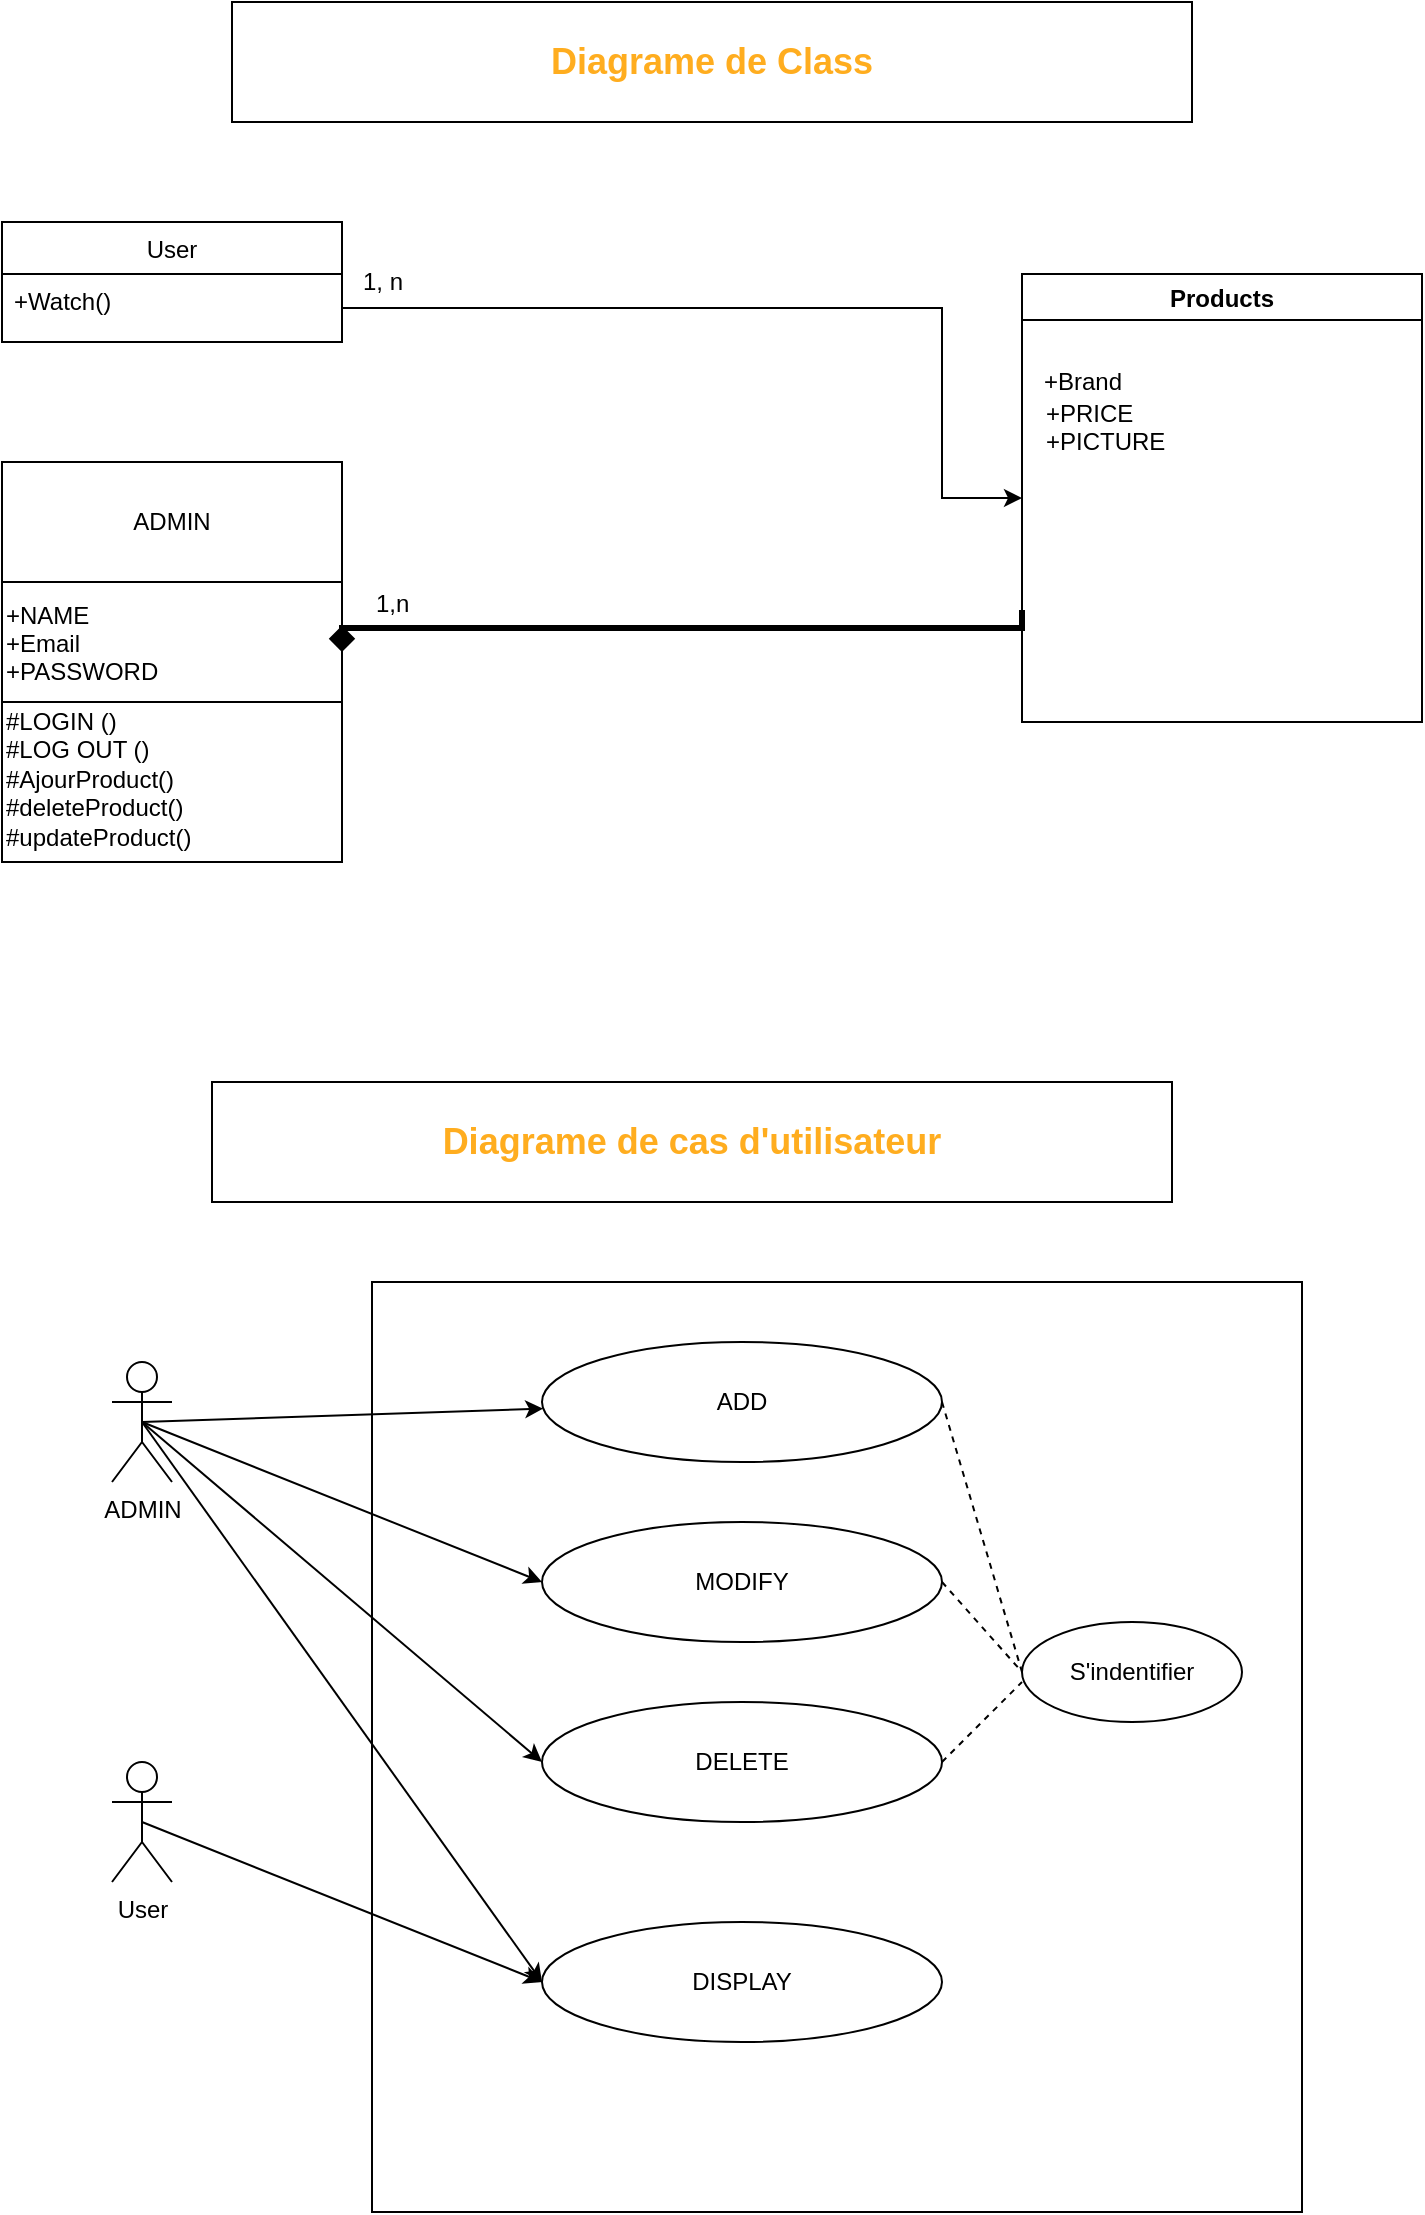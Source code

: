 <mxfile version="20.6.0" type="device"><diagram id="QB3oAE8HV9s8z6qWISTS" name="Page-1"><mxGraphModel dx="1738" dy="973" grid="1" gridSize="10" guides="1" tooltips="1" connect="1" arrows="1" fold="1" page="1" pageScale="1" pageWidth="850" pageHeight="1100" math="0" shadow="0"><root><mxCell id="0"/><mxCell id="1" parent="0"/><mxCell id="C51M1WvA8HxMIE6klWM0-1" value="User" style="swimlane;fontStyle=0;childLayout=stackLayout;horizontal=1;startSize=26;fillColor=none;horizontalStack=0;resizeParent=1;resizeParentMax=0;resizeLast=0;collapsible=1;marginBottom=0;" parent="1" vertex="1"><mxGeometry x="80" y="140" width="170" height="60" as="geometry"/></mxCell><mxCell id="C51M1WvA8HxMIE6klWM0-2" value="+Watch()" style="text;strokeColor=none;fillColor=none;align=left;verticalAlign=top;spacingLeft=4;spacingRight=4;overflow=hidden;rotatable=0;points=[[0,0.5],[1,0.5]];portConstraint=eastwest;" parent="C51M1WvA8HxMIE6klWM0-1" vertex="1"><mxGeometry y="26" width="170" height="34" as="geometry"/></mxCell><mxCell id="C51M1WvA8HxMIE6klWM0-3" value="+NAME&#10;+Email&#10;+PASSWORD" style="swimlane;fontStyle=0;childLayout=stackLayout;horizontal=1;startSize=60;fillColor=none;horizontalStack=0;resizeParent=1;resizeParentMax=0;resizeLast=0;collapsible=1;marginBottom=0;align=left;" parent="1" vertex="1"><mxGeometry x="80" y="320" width="170" height="140" as="geometry"/></mxCell><mxCell id="C51M1WvA8HxMIE6klWM0-4" value="#LOGIN ()&lt;br&gt;#LOG OUT ()&amp;nbsp;&lt;br&gt;#AjourProduct()&lt;br&gt;#deleteProduct()&lt;br&gt;#updateProduct()" style="text;html=1;resizable=0;points=[];autosize=1;align=left;verticalAlign=top;spacingTop=-4;" parent="C51M1WvA8HxMIE6klWM0-3" vertex="1"><mxGeometry y="60" width="170" height="80" as="geometry"/></mxCell><mxCell id="C51M1WvA8HxMIE6klWM0-5" value="Products" style="swimlane;" parent="1" vertex="1"><mxGeometry x="590" y="166" width="200" height="224" as="geometry"/></mxCell><mxCell id="C51M1WvA8HxMIE6klWM0-6" value="+PRICE&amp;nbsp;&lt;br&gt;+PICTURE&amp;nbsp;" style="text;html=1;resizable=0;points=[];autosize=1;align=left;verticalAlign=top;spacingTop=-4;" parent="C51M1WvA8HxMIE6klWM0-5" vertex="1"><mxGeometry x="10" y="60" width="90" height="40" as="geometry"/></mxCell><mxCell id="-L0U8Wi6enhFyk3VVWBf-7" value="+Brand" style="text;html=1;align=center;verticalAlign=middle;resizable=0;points=[];autosize=1;strokeColor=none;fillColor=none;" vertex="1" parent="C51M1WvA8HxMIE6klWM0-5"><mxGeometry y="39" width="60" height="30" as="geometry"/></mxCell><mxCell id="C51M1WvA8HxMIE6klWM0-7" value="ADMIN" style="rounded=0;whiteSpace=wrap;html=1;align=center;" parent="1" vertex="1"><mxGeometry x="80" y="260" width="170" height="60" as="geometry"/></mxCell><mxCell id="C51M1WvA8HxMIE6klWM0-8" style="edgeStyle=orthogonalEdgeStyle;rounded=0;orthogonalLoop=1;jettySize=auto;html=1;exitX=1;exitY=0.5;exitDx=0;exitDy=0;entryX=0;entryY=0.5;entryDx=0;entryDy=0;" parent="1" source="C51M1WvA8HxMIE6klWM0-2" target="C51M1WvA8HxMIE6klWM0-5" edge="1"><mxGeometry relative="1" as="geometry"><Array as="points"><mxPoint x="550" y="183"/></Array></mxGeometry></mxCell><mxCell id="C51M1WvA8HxMIE6klWM0-9" style="edgeStyle=orthogonalEdgeStyle;rounded=0;orthogonalLoop=1;jettySize=auto;html=1;exitX=1;exitY=0.25;exitDx=0;exitDy=0;entryX=0;entryY=0.75;entryDx=0;entryDy=0;strokeColor=#000000;endArrow=none;endFill=0;strokeWidth=3;startArrow=diamond;startFill=1;" parent="1" source="C51M1WvA8HxMIE6klWM0-3" target="C51M1WvA8HxMIE6klWM0-5" edge="1"><mxGeometry relative="1" as="geometry"><Array as="points"><mxPoint x="250" y="343"/><mxPoint x="590" y="343"/></Array></mxGeometry></mxCell><mxCell id="C51M1WvA8HxMIE6klWM0-10" value="1,n" style="text;html=1;resizable=0;points=[];autosize=1;align=left;verticalAlign=top;spacingTop=-4;" parent="1" vertex="1"><mxGeometry x="265" y="320.5" width="30" height="20" as="geometry"/></mxCell><mxCell id="C51M1WvA8HxMIE6klWM0-22" value="ADMIN&lt;br&gt;" style="shape=umlActor;verticalLabelPosition=bottom;labelBackgroundColor=#ffffff;verticalAlign=top;html=1;outlineConnect=0;" parent="1" vertex="1"><mxGeometry x="135" y="710" width="30" height="60" as="geometry"/></mxCell><mxCell id="C51M1WvA8HxMIE6klWM0-23" value="User" style="shape=umlActor;verticalLabelPosition=bottom;labelBackgroundColor=#ffffff;verticalAlign=top;html=1;outlineConnect=0;" parent="1" vertex="1"><mxGeometry x="135" y="910" width="30" height="60" as="geometry"/></mxCell><mxCell id="C51M1WvA8HxMIE6klWM0-26" value="" style="whiteSpace=wrap;html=1;aspect=fixed;" parent="1" vertex="1"><mxGeometry x="265" y="670" width="465" height="465" as="geometry"/></mxCell><mxCell id="C51M1WvA8HxMIE6klWM0-27" value="MODIFY" style="ellipse;whiteSpace=wrap;html=1;" parent="1" vertex="1"><mxGeometry x="350" y="790" width="200" height="60" as="geometry"/></mxCell><mxCell id="C51M1WvA8HxMIE6klWM0-28" value="DELETE" style="ellipse;whiteSpace=wrap;html=1;" parent="1" vertex="1"><mxGeometry x="350" y="880" width="200" height="60" as="geometry"/></mxCell><mxCell id="C51M1WvA8HxMIE6klWM0-30" value="DISPLAY" style="ellipse;whiteSpace=wrap;html=1;" parent="1" vertex="1"><mxGeometry x="350" y="990" width="200" height="60" as="geometry"/></mxCell><mxCell id="C51M1WvA8HxMIE6klWM0-31" value="ADD" style="ellipse;whiteSpace=wrap;html=1;" parent="1" vertex="1"><mxGeometry x="350" y="700" width="200" height="60" as="geometry"/></mxCell><mxCell id="C51M1WvA8HxMIE6klWM0-32" value="S'indentifier" style="ellipse;whiteSpace=wrap;html=1;" parent="1" vertex="1"><mxGeometry x="590" y="840" width="110" height="50" as="geometry"/></mxCell><mxCell id="C51M1WvA8HxMIE6klWM0-34" value="" style="endArrow=none;dashed=1;html=1;exitX=1;exitY=0.5;exitDx=0;exitDy=0;entryX=0;entryY=0.5;entryDx=0;entryDy=0;" parent="1" source="C51M1WvA8HxMIE6klWM0-31" target="C51M1WvA8HxMIE6klWM0-32" edge="1"><mxGeometry width="50" height="50" relative="1" as="geometry"><mxPoint x="550" y="770" as="sourcePoint"/><mxPoint x="600" y="720" as="targetPoint"/></mxGeometry></mxCell><mxCell id="C51M1WvA8HxMIE6klWM0-35" value="" style="endArrow=none;dashed=1;html=1;exitX=1;exitY=0.5;exitDx=0;exitDy=0;entryX=0;entryY=0.5;entryDx=0;entryDy=0;" parent="1" source="C51M1WvA8HxMIE6klWM0-27" target="C51M1WvA8HxMIE6klWM0-32" edge="1"><mxGeometry width="50" height="50" relative="1" as="geometry"><mxPoint x="560.0" y="740" as="sourcePoint"/><mxPoint x="600" y="875.0" as="targetPoint"/></mxGeometry></mxCell><mxCell id="C51M1WvA8HxMIE6klWM0-36" value="" style="endArrow=none;dashed=1;html=1;exitX=1;exitY=0.5;exitDx=0;exitDy=0;" parent="1" source="C51M1WvA8HxMIE6klWM0-28" edge="1"><mxGeometry width="50" height="50" relative="1" as="geometry"><mxPoint x="560.0" y="830" as="sourcePoint"/><mxPoint x="590" y="870" as="targetPoint"/></mxGeometry></mxCell><mxCell id="C51M1WvA8HxMIE6klWM0-38" value="" style="endArrow=classic;html=1;exitX=0.5;exitY=0.5;exitDx=0;exitDy=0;exitPerimeter=0;" parent="1" source="C51M1WvA8HxMIE6klWM0-22" target="C51M1WvA8HxMIE6klWM0-31" edge="1"><mxGeometry width="50" height="50" relative="1" as="geometry"><mxPoint x="170" y="780" as="sourcePoint"/><mxPoint x="220" y="730" as="targetPoint"/></mxGeometry></mxCell><mxCell id="C51M1WvA8HxMIE6klWM0-39" value="" style="endArrow=classic;html=1;exitX=0.5;exitY=0.5;exitDx=0;exitDy=0;exitPerimeter=0;entryX=0;entryY=0.5;entryDx=0;entryDy=0;" parent="1" source="C51M1WvA8HxMIE6klWM0-22" target="C51M1WvA8HxMIE6klWM0-27" edge="1"><mxGeometry width="50" height="50" relative="1" as="geometry"><mxPoint x="160" y="750" as="sourcePoint"/><mxPoint x="360.612" y="743.313" as="targetPoint"/></mxGeometry></mxCell><mxCell id="C51M1WvA8HxMIE6klWM0-40" value="" style="endArrow=classic;html=1;entryX=0;entryY=0.5;entryDx=0;entryDy=0;exitX=0.5;exitY=0.5;exitDx=0;exitDy=0;exitPerimeter=0;" parent="1" source="C51M1WvA8HxMIE6klWM0-22" target="C51M1WvA8HxMIE6klWM0-28" edge="1"><mxGeometry width="50" height="50" relative="1" as="geometry"><mxPoint x="150" y="740" as="sourcePoint"/><mxPoint x="360" y="830.0" as="targetPoint"/></mxGeometry></mxCell><mxCell id="C51M1WvA8HxMIE6klWM0-41" value="" style="endArrow=classic;html=1;entryX=0;entryY=0.5;entryDx=0;entryDy=0;exitX=0.5;exitY=0.5;exitDx=0;exitDy=0;exitPerimeter=0;" parent="1" source="C51M1WvA8HxMIE6klWM0-22" target="C51M1WvA8HxMIE6klWM0-30" edge="1"><mxGeometry width="50" height="50" relative="1" as="geometry"><mxPoint x="150" y="740" as="sourcePoint"/><mxPoint x="370" y="840.0" as="targetPoint"/></mxGeometry></mxCell><mxCell id="C51M1WvA8HxMIE6klWM0-42" value="" style="endArrow=classic;html=1;exitX=0.5;exitY=0.5;exitDx=0;exitDy=0;exitPerimeter=0;" parent="1" source="C51M1WvA8HxMIE6klWM0-23" edge="1"><mxGeometry width="50" height="50" relative="1" as="geometry"><mxPoint x="180" y="770" as="sourcePoint"/><mxPoint x="350" y="1020" as="targetPoint"/></mxGeometry></mxCell><mxCell id="-L0U8Wi6enhFyk3VVWBf-8" value="1, n" style="text;html=1;align=center;verticalAlign=middle;resizable=0;points=[];autosize=1;strokeColor=none;fillColor=none;" vertex="1" parent="1"><mxGeometry x="250" y="155" width="40" height="30" as="geometry"/></mxCell><mxCell id="-L0U8Wi6enhFyk3VVWBf-9" value="&lt;font color=&quot;#ffad1f&quot; style=&quot;font-size: 18px;&quot;&gt;&lt;b&gt;Diagrame de cas d'utilisateur&lt;/b&gt;&lt;/font&gt;" style="whiteSpace=wrap;html=1;" vertex="1" parent="1"><mxGeometry x="185" y="570" width="480" height="60" as="geometry"/></mxCell><mxCell id="-L0U8Wi6enhFyk3VVWBf-10" value="&lt;font color=&quot;#ffad1f&quot; style=&quot;font-size: 18px;&quot;&gt;&lt;b&gt;Diagrame de Class&lt;/b&gt;&lt;/font&gt;" style="whiteSpace=wrap;html=1;" vertex="1" parent="1"><mxGeometry x="195" y="30" width="480" height="60" as="geometry"/></mxCell></root></mxGraphModel></diagram></mxfile>